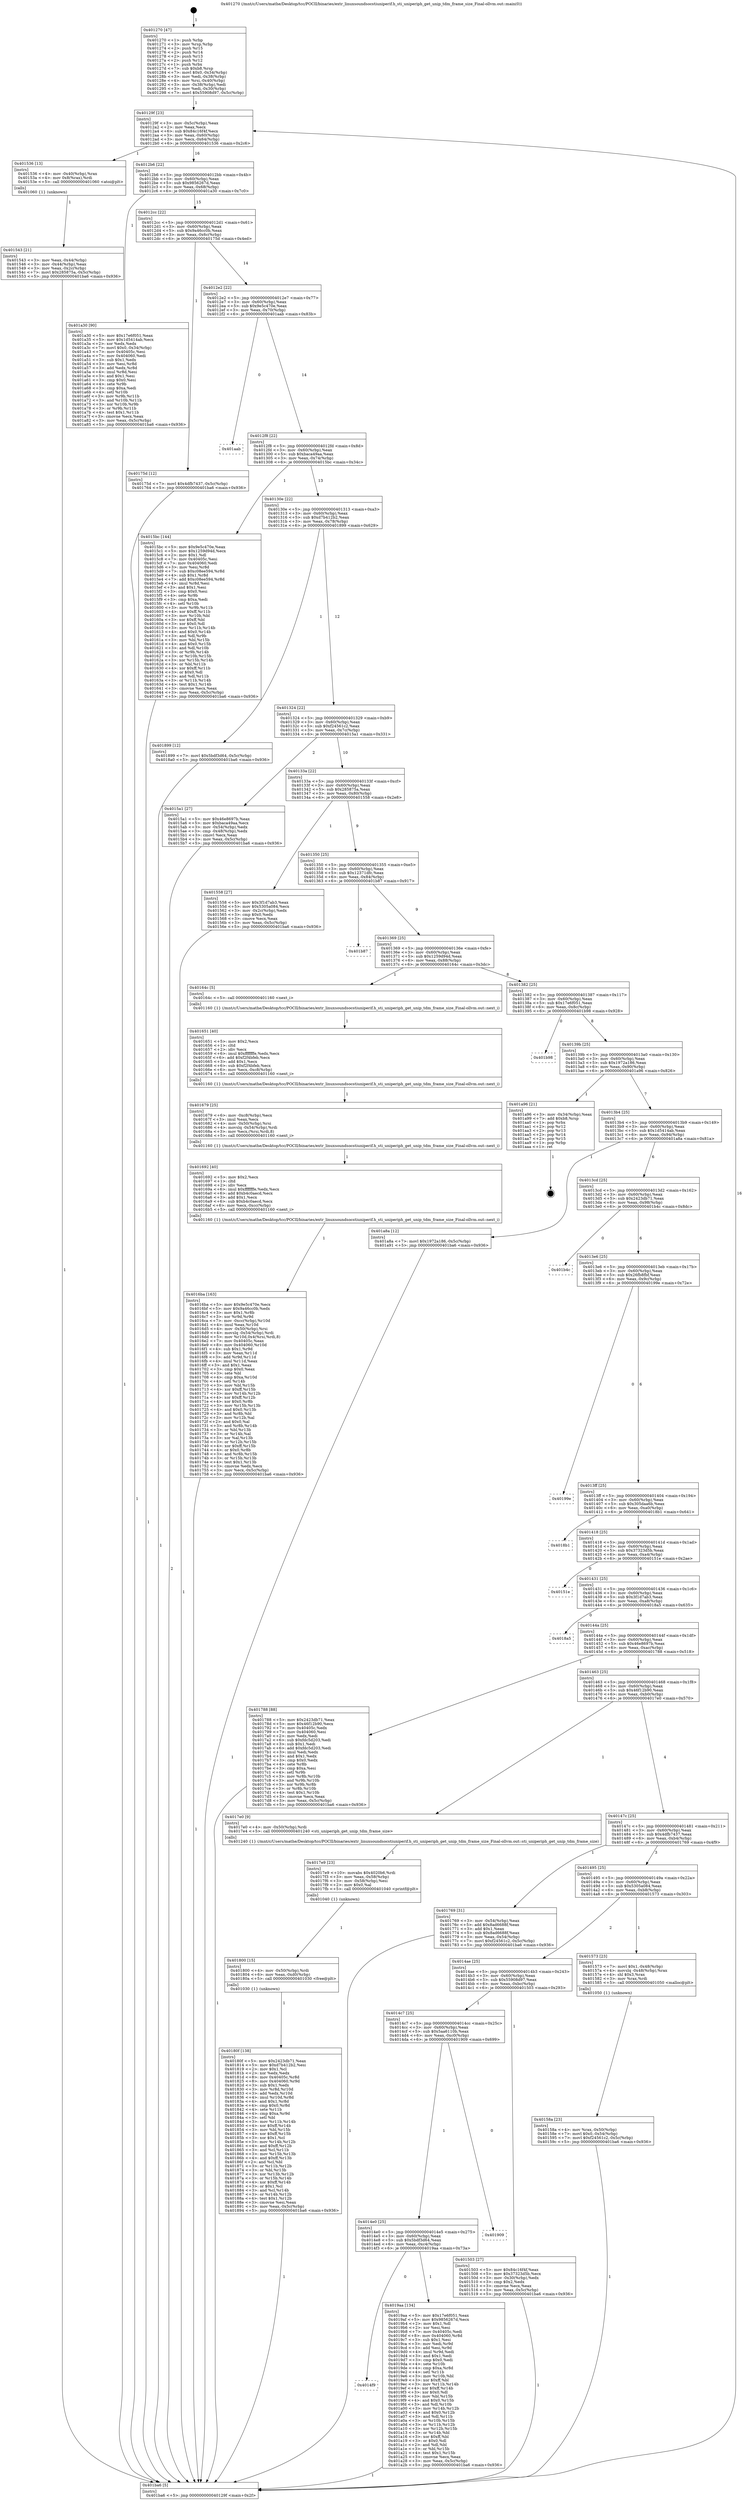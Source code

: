 digraph "0x401270" {
  label = "0x401270 (/mnt/c/Users/mathe/Desktop/tcc/POCII/binaries/extr_linuxsoundsocstiuniperif.h_sti_uniperiph_get_unip_tdm_frame_size_Final-ollvm.out::main(0))"
  labelloc = "t"
  node[shape=record]

  Entry [label="",width=0.3,height=0.3,shape=circle,fillcolor=black,style=filled]
  "0x40129f" [label="{
     0x40129f [23]\l
     | [instrs]\l
     &nbsp;&nbsp;0x40129f \<+3\>: mov -0x5c(%rbp),%eax\l
     &nbsp;&nbsp;0x4012a2 \<+2\>: mov %eax,%ecx\l
     &nbsp;&nbsp;0x4012a4 \<+6\>: sub $0x84c16f4f,%ecx\l
     &nbsp;&nbsp;0x4012aa \<+3\>: mov %eax,-0x60(%rbp)\l
     &nbsp;&nbsp;0x4012ad \<+3\>: mov %ecx,-0x64(%rbp)\l
     &nbsp;&nbsp;0x4012b0 \<+6\>: je 0000000000401536 \<main+0x2c6\>\l
  }"]
  "0x401536" [label="{
     0x401536 [13]\l
     | [instrs]\l
     &nbsp;&nbsp;0x401536 \<+4\>: mov -0x40(%rbp),%rax\l
     &nbsp;&nbsp;0x40153a \<+4\>: mov 0x8(%rax),%rdi\l
     &nbsp;&nbsp;0x40153e \<+5\>: call 0000000000401060 \<atoi@plt\>\l
     | [calls]\l
     &nbsp;&nbsp;0x401060 \{1\} (unknown)\l
  }"]
  "0x4012b6" [label="{
     0x4012b6 [22]\l
     | [instrs]\l
     &nbsp;&nbsp;0x4012b6 \<+5\>: jmp 00000000004012bb \<main+0x4b\>\l
     &nbsp;&nbsp;0x4012bb \<+3\>: mov -0x60(%rbp),%eax\l
     &nbsp;&nbsp;0x4012be \<+5\>: sub $0x9856267d,%eax\l
     &nbsp;&nbsp;0x4012c3 \<+3\>: mov %eax,-0x68(%rbp)\l
     &nbsp;&nbsp;0x4012c6 \<+6\>: je 0000000000401a30 \<main+0x7c0\>\l
  }"]
  Exit [label="",width=0.3,height=0.3,shape=circle,fillcolor=black,style=filled,peripheries=2]
  "0x401a30" [label="{
     0x401a30 [90]\l
     | [instrs]\l
     &nbsp;&nbsp;0x401a30 \<+5\>: mov $0x17e6f051,%eax\l
     &nbsp;&nbsp;0x401a35 \<+5\>: mov $0x1d5414ab,%ecx\l
     &nbsp;&nbsp;0x401a3a \<+2\>: xor %edx,%edx\l
     &nbsp;&nbsp;0x401a3c \<+7\>: movl $0x0,-0x34(%rbp)\l
     &nbsp;&nbsp;0x401a43 \<+7\>: mov 0x40405c,%esi\l
     &nbsp;&nbsp;0x401a4a \<+7\>: mov 0x404060,%edi\l
     &nbsp;&nbsp;0x401a51 \<+3\>: sub $0x1,%edx\l
     &nbsp;&nbsp;0x401a54 \<+3\>: mov %esi,%r8d\l
     &nbsp;&nbsp;0x401a57 \<+3\>: add %edx,%r8d\l
     &nbsp;&nbsp;0x401a5a \<+4\>: imul %r8d,%esi\l
     &nbsp;&nbsp;0x401a5e \<+3\>: and $0x1,%esi\l
     &nbsp;&nbsp;0x401a61 \<+3\>: cmp $0x0,%esi\l
     &nbsp;&nbsp;0x401a64 \<+4\>: sete %r9b\l
     &nbsp;&nbsp;0x401a68 \<+3\>: cmp $0xa,%edi\l
     &nbsp;&nbsp;0x401a6b \<+4\>: setl %r10b\l
     &nbsp;&nbsp;0x401a6f \<+3\>: mov %r9b,%r11b\l
     &nbsp;&nbsp;0x401a72 \<+3\>: and %r10b,%r11b\l
     &nbsp;&nbsp;0x401a75 \<+3\>: xor %r10b,%r9b\l
     &nbsp;&nbsp;0x401a78 \<+3\>: or %r9b,%r11b\l
     &nbsp;&nbsp;0x401a7b \<+4\>: test $0x1,%r11b\l
     &nbsp;&nbsp;0x401a7f \<+3\>: cmovne %ecx,%eax\l
     &nbsp;&nbsp;0x401a82 \<+3\>: mov %eax,-0x5c(%rbp)\l
     &nbsp;&nbsp;0x401a85 \<+5\>: jmp 0000000000401ba6 \<main+0x936\>\l
  }"]
  "0x4012cc" [label="{
     0x4012cc [22]\l
     | [instrs]\l
     &nbsp;&nbsp;0x4012cc \<+5\>: jmp 00000000004012d1 \<main+0x61\>\l
     &nbsp;&nbsp;0x4012d1 \<+3\>: mov -0x60(%rbp),%eax\l
     &nbsp;&nbsp;0x4012d4 \<+5\>: sub $0x9a46cc0b,%eax\l
     &nbsp;&nbsp;0x4012d9 \<+3\>: mov %eax,-0x6c(%rbp)\l
     &nbsp;&nbsp;0x4012dc \<+6\>: je 000000000040175d \<main+0x4ed\>\l
  }"]
  "0x4014f9" [label="{
     0x4014f9\l
  }", style=dashed]
  "0x40175d" [label="{
     0x40175d [12]\l
     | [instrs]\l
     &nbsp;&nbsp;0x40175d \<+7\>: movl $0x4dfb7437,-0x5c(%rbp)\l
     &nbsp;&nbsp;0x401764 \<+5\>: jmp 0000000000401ba6 \<main+0x936\>\l
  }"]
  "0x4012e2" [label="{
     0x4012e2 [22]\l
     | [instrs]\l
     &nbsp;&nbsp;0x4012e2 \<+5\>: jmp 00000000004012e7 \<main+0x77\>\l
     &nbsp;&nbsp;0x4012e7 \<+3\>: mov -0x60(%rbp),%eax\l
     &nbsp;&nbsp;0x4012ea \<+5\>: sub $0x9e5c470e,%eax\l
     &nbsp;&nbsp;0x4012ef \<+3\>: mov %eax,-0x70(%rbp)\l
     &nbsp;&nbsp;0x4012f2 \<+6\>: je 0000000000401aab \<main+0x83b\>\l
  }"]
  "0x4019aa" [label="{
     0x4019aa [134]\l
     | [instrs]\l
     &nbsp;&nbsp;0x4019aa \<+5\>: mov $0x17e6f051,%eax\l
     &nbsp;&nbsp;0x4019af \<+5\>: mov $0x9856267d,%ecx\l
     &nbsp;&nbsp;0x4019b4 \<+2\>: mov $0x1,%dl\l
     &nbsp;&nbsp;0x4019b6 \<+2\>: xor %esi,%esi\l
     &nbsp;&nbsp;0x4019b8 \<+7\>: mov 0x40405c,%edi\l
     &nbsp;&nbsp;0x4019bf \<+8\>: mov 0x404060,%r8d\l
     &nbsp;&nbsp;0x4019c7 \<+3\>: sub $0x1,%esi\l
     &nbsp;&nbsp;0x4019ca \<+3\>: mov %edi,%r9d\l
     &nbsp;&nbsp;0x4019cd \<+3\>: add %esi,%r9d\l
     &nbsp;&nbsp;0x4019d0 \<+4\>: imul %r9d,%edi\l
     &nbsp;&nbsp;0x4019d4 \<+3\>: and $0x1,%edi\l
     &nbsp;&nbsp;0x4019d7 \<+3\>: cmp $0x0,%edi\l
     &nbsp;&nbsp;0x4019da \<+4\>: sete %r10b\l
     &nbsp;&nbsp;0x4019de \<+4\>: cmp $0xa,%r8d\l
     &nbsp;&nbsp;0x4019e2 \<+4\>: setl %r11b\l
     &nbsp;&nbsp;0x4019e6 \<+3\>: mov %r10b,%bl\l
     &nbsp;&nbsp;0x4019e9 \<+3\>: xor $0xff,%bl\l
     &nbsp;&nbsp;0x4019ec \<+3\>: mov %r11b,%r14b\l
     &nbsp;&nbsp;0x4019ef \<+4\>: xor $0xff,%r14b\l
     &nbsp;&nbsp;0x4019f3 \<+3\>: xor $0x0,%dl\l
     &nbsp;&nbsp;0x4019f6 \<+3\>: mov %bl,%r15b\l
     &nbsp;&nbsp;0x4019f9 \<+4\>: and $0x0,%r15b\l
     &nbsp;&nbsp;0x4019fd \<+3\>: and %dl,%r10b\l
     &nbsp;&nbsp;0x401a00 \<+3\>: mov %r14b,%r12b\l
     &nbsp;&nbsp;0x401a03 \<+4\>: and $0x0,%r12b\l
     &nbsp;&nbsp;0x401a07 \<+3\>: and %dl,%r11b\l
     &nbsp;&nbsp;0x401a0a \<+3\>: or %r10b,%r15b\l
     &nbsp;&nbsp;0x401a0d \<+3\>: or %r11b,%r12b\l
     &nbsp;&nbsp;0x401a10 \<+3\>: xor %r12b,%r15b\l
     &nbsp;&nbsp;0x401a13 \<+3\>: or %r14b,%bl\l
     &nbsp;&nbsp;0x401a16 \<+3\>: xor $0xff,%bl\l
     &nbsp;&nbsp;0x401a19 \<+3\>: or $0x0,%dl\l
     &nbsp;&nbsp;0x401a1c \<+2\>: and %dl,%bl\l
     &nbsp;&nbsp;0x401a1e \<+3\>: or %bl,%r15b\l
     &nbsp;&nbsp;0x401a21 \<+4\>: test $0x1,%r15b\l
     &nbsp;&nbsp;0x401a25 \<+3\>: cmovne %ecx,%eax\l
     &nbsp;&nbsp;0x401a28 \<+3\>: mov %eax,-0x5c(%rbp)\l
     &nbsp;&nbsp;0x401a2b \<+5\>: jmp 0000000000401ba6 \<main+0x936\>\l
  }"]
  "0x401aab" [label="{
     0x401aab\l
  }", style=dashed]
  "0x4012f8" [label="{
     0x4012f8 [22]\l
     | [instrs]\l
     &nbsp;&nbsp;0x4012f8 \<+5\>: jmp 00000000004012fd \<main+0x8d\>\l
     &nbsp;&nbsp;0x4012fd \<+3\>: mov -0x60(%rbp),%eax\l
     &nbsp;&nbsp;0x401300 \<+5\>: sub $0xbaca49aa,%eax\l
     &nbsp;&nbsp;0x401305 \<+3\>: mov %eax,-0x74(%rbp)\l
     &nbsp;&nbsp;0x401308 \<+6\>: je 00000000004015bc \<main+0x34c\>\l
  }"]
  "0x4014e0" [label="{
     0x4014e0 [25]\l
     | [instrs]\l
     &nbsp;&nbsp;0x4014e0 \<+5\>: jmp 00000000004014e5 \<main+0x275\>\l
     &nbsp;&nbsp;0x4014e5 \<+3\>: mov -0x60(%rbp),%eax\l
     &nbsp;&nbsp;0x4014e8 \<+5\>: sub $0x5bdf3d64,%eax\l
     &nbsp;&nbsp;0x4014ed \<+6\>: mov %eax,-0xc4(%rbp)\l
     &nbsp;&nbsp;0x4014f3 \<+6\>: je 00000000004019aa \<main+0x73a\>\l
  }"]
  "0x4015bc" [label="{
     0x4015bc [144]\l
     | [instrs]\l
     &nbsp;&nbsp;0x4015bc \<+5\>: mov $0x9e5c470e,%eax\l
     &nbsp;&nbsp;0x4015c1 \<+5\>: mov $0x1259d94d,%ecx\l
     &nbsp;&nbsp;0x4015c6 \<+2\>: mov $0x1,%dl\l
     &nbsp;&nbsp;0x4015c8 \<+7\>: mov 0x40405c,%esi\l
     &nbsp;&nbsp;0x4015cf \<+7\>: mov 0x404060,%edi\l
     &nbsp;&nbsp;0x4015d6 \<+3\>: mov %esi,%r8d\l
     &nbsp;&nbsp;0x4015d9 \<+7\>: sub $0xc08ee594,%r8d\l
     &nbsp;&nbsp;0x4015e0 \<+4\>: sub $0x1,%r8d\l
     &nbsp;&nbsp;0x4015e4 \<+7\>: add $0xc08ee594,%r8d\l
     &nbsp;&nbsp;0x4015eb \<+4\>: imul %r8d,%esi\l
     &nbsp;&nbsp;0x4015ef \<+3\>: and $0x1,%esi\l
     &nbsp;&nbsp;0x4015f2 \<+3\>: cmp $0x0,%esi\l
     &nbsp;&nbsp;0x4015f5 \<+4\>: sete %r9b\l
     &nbsp;&nbsp;0x4015f9 \<+3\>: cmp $0xa,%edi\l
     &nbsp;&nbsp;0x4015fc \<+4\>: setl %r10b\l
     &nbsp;&nbsp;0x401600 \<+3\>: mov %r9b,%r11b\l
     &nbsp;&nbsp;0x401603 \<+4\>: xor $0xff,%r11b\l
     &nbsp;&nbsp;0x401607 \<+3\>: mov %r10b,%bl\l
     &nbsp;&nbsp;0x40160a \<+3\>: xor $0xff,%bl\l
     &nbsp;&nbsp;0x40160d \<+3\>: xor $0x0,%dl\l
     &nbsp;&nbsp;0x401610 \<+3\>: mov %r11b,%r14b\l
     &nbsp;&nbsp;0x401613 \<+4\>: and $0x0,%r14b\l
     &nbsp;&nbsp;0x401617 \<+3\>: and %dl,%r9b\l
     &nbsp;&nbsp;0x40161a \<+3\>: mov %bl,%r15b\l
     &nbsp;&nbsp;0x40161d \<+4\>: and $0x0,%r15b\l
     &nbsp;&nbsp;0x401621 \<+3\>: and %dl,%r10b\l
     &nbsp;&nbsp;0x401624 \<+3\>: or %r9b,%r14b\l
     &nbsp;&nbsp;0x401627 \<+3\>: or %r10b,%r15b\l
     &nbsp;&nbsp;0x40162a \<+3\>: xor %r15b,%r14b\l
     &nbsp;&nbsp;0x40162d \<+3\>: or %bl,%r11b\l
     &nbsp;&nbsp;0x401630 \<+4\>: xor $0xff,%r11b\l
     &nbsp;&nbsp;0x401634 \<+3\>: or $0x0,%dl\l
     &nbsp;&nbsp;0x401637 \<+3\>: and %dl,%r11b\l
     &nbsp;&nbsp;0x40163a \<+3\>: or %r11b,%r14b\l
     &nbsp;&nbsp;0x40163d \<+4\>: test $0x1,%r14b\l
     &nbsp;&nbsp;0x401641 \<+3\>: cmovne %ecx,%eax\l
     &nbsp;&nbsp;0x401644 \<+3\>: mov %eax,-0x5c(%rbp)\l
     &nbsp;&nbsp;0x401647 \<+5\>: jmp 0000000000401ba6 \<main+0x936\>\l
  }"]
  "0x40130e" [label="{
     0x40130e [22]\l
     | [instrs]\l
     &nbsp;&nbsp;0x40130e \<+5\>: jmp 0000000000401313 \<main+0xa3\>\l
     &nbsp;&nbsp;0x401313 \<+3\>: mov -0x60(%rbp),%eax\l
     &nbsp;&nbsp;0x401316 \<+5\>: sub $0xd7b412b2,%eax\l
     &nbsp;&nbsp;0x40131b \<+3\>: mov %eax,-0x78(%rbp)\l
     &nbsp;&nbsp;0x40131e \<+6\>: je 0000000000401899 \<main+0x629\>\l
  }"]
  "0x401909" [label="{
     0x401909\l
  }", style=dashed]
  "0x401899" [label="{
     0x401899 [12]\l
     | [instrs]\l
     &nbsp;&nbsp;0x401899 \<+7\>: movl $0x5bdf3d64,-0x5c(%rbp)\l
     &nbsp;&nbsp;0x4018a0 \<+5\>: jmp 0000000000401ba6 \<main+0x936\>\l
  }"]
  "0x401324" [label="{
     0x401324 [22]\l
     | [instrs]\l
     &nbsp;&nbsp;0x401324 \<+5\>: jmp 0000000000401329 \<main+0xb9\>\l
     &nbsp;&nbsp;0x401329 \<+3\>: mov -0x60(%rbp),%eax\l
     &nbsp;&nbsp;0x40132c \<+5\>: sub $0xf24561c2,%eax\l
     &nbsp;&nbsp;0x401331 \<+3\>: mov %eax,-0x7c(%rbp)\l
     &nbsp;&nbsp;0x401334 \<+6\>: je 00000000004015a1 \<main+0x331\>\l
  }"]
  "0x40180f" [label="{
     0x40180f [138]\l
     | [instrs]\l
     &nbsp;&nbsp;0x40180f \<+5\>: mov $0x2423db71,%eax\l
     &nbsp;&nbsp;0x401814 \<+5\>: mov $0xd7b412b2,%esi\l
     &nbsp;&nbsp;0x401819 \<+2\>: mov $0x1,%cl\l
     &nbsp;&nbsp;0x40181b \<+2\>: xor %edx,%edx\l
     &nbsp;&nbsp;0x40181d \<+8\>: mov 0x40405c,%r8d\l
     &nbsp;&nbsp;0x401825 \<+8\>: mov 0x404060,%r9d\l
     &nbsp;&nbsp;0x40182d \<+3\>: sub $0x1,%edx\l
     &nbsp;&nbsp;0x401830 \<+3\>: mov %r8d,%r10d\l
     &nbsp;&nbsp;0x401833 \<+3\>: add %edx,%r10d\l
     &nbsp;&nbsp;0x401836 \<+4\>: imul %r10d,%r8d\l
     &nbsp;&nbsp;0x40183a \<+4\>: and $0x1,%r8d\l
     &nbsp;&nbsp;0x40183e \<+4\>: cmp $0x0,%r8d\l
     &nbsp;&nbsp;0x401842 \<+4\>: sete %r11b\l
     &nbsp;&nbsp;0x401846 \<+4\>: cmp $0xa,%r9d\l
     &nbsp;&nbsp;0x40184a \<+3\>: setl %bl\l
     &nbsp;&nbsp;0x40184d \<+3\>: mov %r11b,%r14b\l
     &nbsp;&nbsp;0x401850 \<+4\>: xor $0xff,%r14b\l
     &nbsp;&nbsp;0x401854 \<+3\>: mov %bl,%r15b\l
     &nbsp;&nbsp;0x401857 \<+4\>: xor $0xff,%r15b\l
     &nbsp;&nbsp;0x40185b \<+3\>: xor $0x1,%cl\l
     &nbsp;&nbsp;0x40185e \<+3\>: mov %r14b,%r12b\l
     &nbsp;&nbsp;0x401861 \<+4\>: and $0xff,%r12b\l
     &nbsp;&nbsp;0x401865 \<+3\>: and %cl,%r11b\l
     &nbsp;&nbsp;0x401868 \<+3\>: mov %r15b,%r13b\l
     &nbsp;&nbsp;0x40186b \<+4\>: and $0xff,%r13b\l
     &nbsp;&nbsp;0x40186f \<+2\>: and %cl,%bl\l
     &nbsp;&nbsp;0x401871 \<+3\>: or %r11b,%r12b\l
     &nbsp;&nbsp;0x401874 \<+3\>: or %bl,%r13b\l
     &nbsp;&nbsp;0x401877 \<+3\>: xor %r13b,%r12b\l
     &nbsp;&nbsp;0x40187a \<+3\>: or %r15b,%r14b\l
     &nbsp;&nbsp;0x40187d \<+4\>: xor $0xff,%r14b\l
     &nbsp;&nbsp;0x401881 \<+3\>: or $0x1,%cl\l
     &nbsp;&nbsp;0x401884 \<+3\>: and %cl,%r14b\l
     &nbsp;&nbsp;0x401887 \<+3\>: or %r14b,%r12b\l
     &nbsp;&nbsp;0x40188a \<+4\>: test $0x1,%r12b\l
     &nbsp;&nbsp;0x40188e \<+3\>: cmovne %esi,%eax\l
     &nbsp;&nbsp;0x401891 \<+3\>: mov %eax,-0x5c(%rbp)\l
     &nbsp;&nbsp;0x401894 \<+5\>: jmp 0000000000401ba6 \<main+0x936\>\l
  }"]
  "0x4015a1" [label="{
     0x4015a1 [27]\l
     | [instrs]\l
     &nbsp;&nbsp;0x4015a1 \<+5\>: mov $0x46e8697b,%eax\l
     &nbsp;&nbsp;0x4015a6 \<+5\>: mov $0xbaca49aa,%ecx\l
     &nbsp;&nbsp;0x4015ab \<+3\>: mov -0x54(%rbp),%edx\l
     &nbsp;&nbsp;0x4015ae \<+3\>: cmp -0x48(%rbp),%edx\l
     &nbsp;&nbsp;0x4015b1 \<+3\>: cmovl %ecx,%eax\l
     &nbsp;&nbsp;0x4015b4 \<+3\>: mov %eax,-0x5c(%rbp)\l
     &nbsp;&nbsp;0x4015b7 \<+5\>: jmp 0000000000401ba6 \<main+0x936\>\l
  }"]
  "0x40133a" [label="{
     0x40133a [22]\l
     | [instrs]\l
     &nbsp;&nbsp;0x40133a \<+5\>: jmp 000000000040133f \<main+0xcf\>\l
     &nbsp;&nbsp;0x40133f \<+3\>: mov -0x60(%rbp),%eax\l
     &nbsp;&nbsp;0x401342 \<+5\>: sub $0x285875a,%eax\l
     &nbsp;&nbsp;0x401347 \<+3\>: mov %eax,-0x80(%rbp)\l
     &nbsp;&nbsp;0x40134a \<+6\>: je 0000000000401558 \<main+0x2e8\>\l
  }"]
  "0x401800" [label="{
     0x401800 [15]\l
     | [instrs]\l
     &nbsp;&nbsp;0x401800 \<+4\>: mov -0x50(%rbp),%rdi\l
     &nbsp;&nbsp;0x401804 \<+6\>: mov %eax,-0xd0(%rbp)\l
     &nbsp;&nbsp;0x40180a \<+5\>: call 0000000000401030 \<free@plt\>\l
     | [calls]\l
     &nbsp;&nbsp;0x401030 \{1\} (unknown)\l
  }"]
  "0x401558" [label="{
     0x401558 [27]\l
     | [instrs]\l
     &nbsp;&nbsp;0x401558 \<+5\>: mov $0x3f1d7ab3,%eax\l
     &nbsp;&nbsp;0x40155d \<+5\>: mov $0x5305a084,%ecx\l
     &nbsp;&nbsp;0x401562 \<+3\>: mov -0x2c(%rbp),%edx\l
     &nbsp;&nbsp;0x401565 \<+3\>: cmp $0x0,%edx\l
     &nbsp;&nbsp;0x401568 \<+3\>: cmove %ecx,%eax\l
     &nbsp;&nbsp;0x40156b \<+3\>: mov %eax,-0x5c(%rbp)\l
     &nbsp;&nbsp;0x40156e \<+5\>: jmp 0000000000401ba6 \<main+0x936\>\l
  }"]
  "0x401350" [label="{
     0x401350 [25]\l
     | [instrs]\l
     &nbsp;&nbsp;0x401350 \<+5\>: jmp 0000000000401355 \<main+0xe5\>\l
     &nbsp;&nbsp;0x401355 \<+3\>: mov -0x60(%rbp),%eax\l
     &nbsp;&nbsp;0x401358 \<+5\>: sub $0x12371dfc,%eax\l
     &nbsp;&nbsp;0x40135d \<+6\>: mov %eax,-0x84(%rbp)\l
     &nbsp;&nbsp;0x401363 \<+6\>: je 0000000000401b87 \<main+0x917\>\l
  }"]
  "0x4017e9" [label="{
     0x4017e9 [23]\l
     | [instrs]\l
     &nbsp;&nbsp;0x4017e9 \<+10\>: movabs $0x4020b6,%rdi\l
     &nbsp;&nbsp;0x4017f3 \<+3\>: mov %eax,-0x58(%rbp)\l
     &nbsp;&nbsp;0x4017f6 \<+3\>: mov -0x58(%rbp),%esi\l
     &nbsp;&nbsp;0x4017f9 \<+2\>: mov $0x0,%al\l
     &nbsp;&nbsp;0x4017fb \<+5\>: call 0000000000401040 \<printf@plt\>\l
     | [calls]\l
     &nbsp;&nbsp;0x401040 \{1\} (unknown)\l
  }"]
  "0x401b87" [label="{
     0x401b87\l
  }", style=dashed]
  "0x401369" [label="{
     0x401369 [25]\l
     | [instrs]\l
     &nbsp;&nbsp;0x401369 \<+5\>: jmp 000000000040136e \<main+0xfe\>\l
     &nbsp;&nbsp;0x40136e \<+3\>: mov -0x60(%rbp),%eax\l
     &nbsp;&nbsp;0x401371 \<+5\>: sub $0x1259d94d,%eax\l
     &nbsp;&nbsp;0x401376 \<+6\>: mov %eax,-0x88(%rbp)\l
     &nbsp;&nbsp;0x40137c \<+6\>: je 000000000040164c \<main+0x3dc\>\l
  }"]
  "0x4016ba" [label="{
     0x4016ba [163]\l
     | [instrs]\l
     &nbsp;&nbsp;0x4016ba \<+5\>: mov $0x9e5c470e,%ecx\l
     &nbsp;&nbsp;0x4016bf \<+5\>: mov $0x9a46cc0b,%edx\l
     &nbsp;&nbsp;0x4016c4 \<+3\>: mov $0x1,%r8b\l
     &nbsp;&nbsp;0x4016c7 \<+3\>: xor %r9d,%r9d\l
     &nbsp;&nbsp;0x4016ca \<+7\>: mov -0xcc(%rbp),%r10d\l
     &nbsp;&nbsp;0x4016d1 \<+4\>: imul %eax,%r10d\l
     &nbsp;&nbsp;0x4016d5 \<+4\>: mov -0x50(%rbp),%rsi\l
     &nbsp;&nbsp;0x4016d9 \<+4\>: movslq -0x54(%rbp),%rdi\l
     &nbsp;&nbsp;0x4016dd \<+5\>: mov %r10d,0x4(%rsi,%rdi,8)\l
     &nbsp;&nbsp;0x4016e2 \<+7\>: mov 0x40405c,%eax\l
     &nbsp;&nbsp;0x4016e9 \<+8\>: mov 0x404060,%r10d\l
     &nbsp;&nbsp;0x4016f1 \<+4\>: sub $0x1,%r9d\l
     &nbsp;&nbsp;0x4016f5 \<+3\>: mov %eax,%r11d\l
     &nbsp;&nbsp;0x4016f8 \<+3\>: add %r9d,%r11d\l
     &nbsp;&nbsp;0x4016fb \<+4\>: imul %r11d,%eax\l
     &nbsp;&nbsp;0x4016ff \<+3\>: and $0x1,%eax\l
     &nbsp;&nbsp;0x401702 \<+3\>: cmp $0x0,%eax\l
     &nbsp;&nbsp;0x401705 \<+3\>: sete %bl\l
     &nbsp;&nbsp;0x401708 \<+4\>: cmp $0xa,%r10d\l
     &nbsp;&nbsp;0x40170c \<+4\>: setl %r14b\l
     &nbsp;&nbsp;0x401710 \<+3\>: mov %bl,%r15b\l
     &nbsp;&nbsp;0x401713 \<+4\>: xor $0xff,%r15b\l
     &nbsp;&nbsp;0x401717 \<+3\>: mov %r14b,%r12b\l
     &nbsp;&nbsp;0x40171a \<+4\>: xor $0xff,%r12b\l
     &nbsp;&nbsp;0x40171e \<+4\>: xor $0x0,%r8b\l
     &nbsp;&nbsp;0x401722 \<+3\>: mov %r15b,%r13b\l
     &nbsp;&nbsp;0x401725 \<+4\>: and $0x0,%r13b\l
     &nbsp;&nbsp;0x401729 \<+3\>: and %r8b,%bl\l
     &nbsp;&nbsp;0x40172c \<+3\>: mov %r12b,%al\l
     &nbsp;&nbsp;0x40172f \<+2\>: and $0x0,%al\l
     &nbsp;&nbsp;0x401731 \<+3\>: and %r8b,%r14b\l
     &nbsp;&nbsp;0x401734 \<+3\>: or %bl,%r13b\l
     &nbsp;&nbsp;0x401737 \<+3\>: or %r14b,%al\l
     &nbsp;&nbsp;0x40173a \<+3\>: xor %al,%r13b\l
     &nbsp;&nbsp;0x40173d \<+3\>: or %r12b,%r15b\l
     &nbsp;&nbsp;0x401740 \<+4\>: xor $0xff,%r15b\l
     &nbsp;&nbsp;0x401744 \<+4\>: or $0x0,%r8b\l
     &nbsp;&nbsp;0x401748 \<+3\>: and %r8b,%r15b\l
     &nbsp;&nbsp;0x40174b \<+3\>: or %r15b,%r13b\l
     &nbsp;&nbsp;0x40174e \<+4\>: test $0x1,%r13b\l
     &nbsp;&nbsp;0x401752 \<+3\>: cmovne %edx,%ecx\l
     &nbsp;&nbsp;0x401755 \<+3\>: mov %ecx,-0x5c(%rbp)\l
     &nbsp;&nbsp;0x401758 \<+5\>: jmp 0000000000401ba6 \<main+0x936\>\l
  }"]
  "0x40164c" [label="{
     0x40164c [5]\l
     | [instrs]\l
     &nbsp;&nbsp;0x40164c \<+5\>: call 0000000000401160 \<next_i\>\l
     | [calls]\l
     &nbsp;&nbsp;0x401160 \{1\} (/mnt/c/Users/mathe/Desktop/tcc/POCII/binaries/extr_linuxsoundsocstiuniperif.h_sti_uniperiph_get_unip_tdm_frame_size_Final-ollvm.out::next_i)\l
  }"]
  "0x401382" [label="{
     0x401382 [25]\l
     | [instrs]\l
     &nbsp;&nbsp;0x401382 \<+5\>: jmp 0000000000401387 \<main+0x117\>\l
     &nbsp;&nbsp;0x401387 \<+3\>: mov -0x60(%rbp),%eax\l
     &nbsp;&nbsp;0x40138a \<+5\>: sub $0x17e6f051,%eax\l
     &nbsp;&nbsp;0x40138f \<+6\>: mov %eax,-0x8c(%rbp)\l
     &nbsp;&nbsp;0x401395 \<+6\>: je 0000000000401b98 \<main+0x928\>\l
  }"]
  "0x401692" [label="{
     0x401692 [40]\l
     | [instrs]\l
     &nbsp;&nbsp;0x401692 \<+5\>: mov $0x2,%ecx\l
     &nbsp;&nbsp;0x401697 \<+1\>: cltd\l
     &nbsp;&nbsp;0x401698 \<+2\>: idiv %ecx\l
     &nbsp;&nbsp;0x40169a \<+6\>: imul $0xfffffffe,%edx,%ecx\l
     &nbsp;&nbsp;0x4016a0 \<+6\>: add $0xb4c0aecd,%ecx\l
     &nbsp;&nbsp;0x4016a6 \<+3\>: add $0x1,%ecx\l
     &nbsp;&nbsp;0x4016a9 \<+6\>: sub $0xb4c0aecd,%ecx\l
     &nbsp;&nbsp;0x4016af \<+6\>: mov %ecx,-0xcc(%rbp)\l
     &nbsp;&nbsp;0x4016b5 \<+5\>: call 0000000000401160 \<next_i\>\l
     | [calls]\l
     &nbsp;&nbsp;0x401160 \{1\} (/mnt/c/Users/mathe/Desktop/tcc/POCII/binaries/extr_linuxsoundsocstiuniperif.h_sti_uniperiph_get_unip_tdm_frame_size_Final-ollvm.out::next_i)\l
  }"]
  "0x401b98" [label="{
     0x401b98\l
  }", style=dashed]
  "0x40139b" [label="{
     0x40139b [25]\l
     | [instrs]\l
     &nbsp;&nbsp;0x40139b \<+5\>: jmp 00000000004013a0 \<main+0x130\>\l
     &nbsp;&nbsp;0x4013a0 \<+3\>: mov -0x60(%rbp),%eax\l
     &nbsp;&nbsp;0x4013a3 \<+5\>: sub $0x1972a186,%eax\l
     &nbsp;&nbsp;0x4013a8 \<+6\>: mov %eax,-0x90(%rbp)\l
     &nbsp;&nbsp;0x4013ae \<+6\>: je 0000000000401a96 \<main+0x826\>\l
  }"]
  "0x401679" [label="{
     0x401679 [25]\l
     | [instrs]\l
     &nbsp;&nbsp;0x401679 \<+6\>: mov -0xc8(%rbp),%ecx\l
     &nbsp;&nbsp;0x40167f \<+3\>: imul %eax,%ecx\l
     &nbsp;&nbsp;0x401682 \<+4\>: mov -0x50(%rbp),%rsi\l
     &nbsp;&nbsp;0x401686 \<+4\>: movslq -0x54(%rbp),%rdi\l
     &nbsp;&nbsp;0x40168a \<+3\>: mov %ecx,(%rsi,%rdi,8)\l
     &nbsp;&nbsp;0x40168d \<+5\>: call 0000000000401160 \<next_i\>\l
     | [calls]\l
     &nbsp;&nbsp;0x401160 \{1\} (/mnt/c/Users/mathe/Desktop/tcc/POCII/binaries/extr_linuxsoundsocstiuniperif.h_sti_uniperiph_get_unip_tdm_frame_size_Final-ollvm.out::next_i)\l
  }"]
  "0x401a96" [label="{
     0x401a96 [21]\l
     | [instrs]\l
     &nbsp;&nbsp;0x401a96 \<+3\>: mov -0x34(%rbp),%eax\l
     &nbsp;&nbsp;0x401a99 \<+7\>: add $0xb8,%rsp\l
     &nbsp;&nbsp;0x401aa0 \<+1\>: pop %rbx\l
     &nbsp;&nbsp;0x401aa1 \<+2\>: pop %r12\l
     &nbsp;&nbsp;0x401aa3 \<+2\>: pop %r13\l
     &nbsp;&nbsp;0x401aa5 \<+2\>: pop %r14\l
     &nbsp;&nbsp;0x401aa7 \<+2\>: pop %r15\l
     &nbsp;&nbsp;0x401aa9 \<+1\>: pop %rbp\l
     &nbsp;&nbsp;0x401aaa \<+1\>: ret\l
  }"]
  "0x4013b4" [label="{
     0x4013b4 [25]\l
     | [instrs]\l
     &nbsp;&nbsp;0x4013b4 \<+5\>: jmp 00000000004013b9 \<main+0x149\>\l
     &nbsp;&nbsp;0x4013b9 \<+3\>: mov -0x60(%rbp),%eax\l
     &nbsp;&nbsp;0x4013bc \<+5\>: sub $0x1d5414ab,%eax\l
     &nbsp;&nbsp;0x4013c1 \<+6\>: mov %eax,-0x94(%rbp)\l
     &nbsp;&nbsp;0x4013c7 \<+6\>: je 0000000000401a8a \<main+0x81a\>\l
  }"]
  "0x401651" [label="{
     0x401651 [40]\l
     | [instrs]\l
     &nbsp;&nbsp;0x401651 \<+5\>: mov $0x2,%ecx\l
     &nbsp;&nbsp;0x401656 \<+1\>: cltd\l
     &nbsp;&nbsp;0x401657 \<+2\>: idiv %ecx\l
     &nbsp;&nbsp;0x401659 \<+6\>: imul $0xfffffffe,%edx,%ecx\l
     &nbsp;&nbsp;0x40165f \<+6\>: add $0xf2f4bfeb,%ecx\l
     &nbsp;&nbsp;0x401665 \<+3\>: add $0x1,%ecx\l
     &nbsp;&nbsp;0x401668 \<+6\>: sub $0xf2f4bfeb,%ecx\l
     &nbsp;&nbsp;0x40166e \<+6\>: mov %ecx,-0xc8(%rbp)\l
     &nbsp;&nbsp;0x401674 \<+5\>: call 0000000000401160 \<next_i\>\l
     | [calls]\l
     &nbsp;&nbsp;0x401160 \{1\} (/mnt/c/Users/mathe/Desktop/tcc/POCII/binaries/extr_linuxsoundsocstiuniperif.h_sti_uniperiph_get_unip_tdm_frame_size_Final-ollvm.out::next_i)\l
  }"]
  "0x401a8a" [label="{
     0x401a8a [12]\l
     | [instrs]\l
     &nbsp;&nbsp;0x401a8a \<+7\>: movl $0x1972a186,-0x5c(%rbp)\l
     &nbsp;&nbsp;0x401a91 \<+5\>: jmp 0000000000401ba6 \<main+0x936\>\l
  }"]
  "0x4013cd" [label="{
     0x4013cd [25]\l
     | [instrs]\l
     &nbsp;&nbsp;0x4013cd \<+5\>: jmp 00000000004013d2 \<main+0x162\>\l
     &nbsp;&nbsp;0x4013d2 \<+3\>: mov -0x60(%rbp),%eax\l
     &nbsp;&nbsp;0x4013d5 \<+5\>: sub $0x2423db71,%eax\l
     &nbsp;&nbsp;0x4013da \<+6\>: mov %eax,-0x98(%rbp)\l
     &nbsp;&nbsp;0x4013e0 \<+6\>: je 0000000000401b4c \<main+0x8dc\>\l
  }"]
  "0x40158a" [label="{
     0x40158a [23]\l
     | [instrs]\l
     &nbsp;&nbsp;0x40158a \<+4\>: mov %rax,-0x50(%rbp)\l
     &nbsp;&nbsp;0x40158e \<+7\>: movl $0x0,-0x54(%rbp)\l
     &nbsp;&nbsp;0x401595 \<+7\>: movl $0xf24561c2,-0x5c(%rbp)\l
     &nbsp;&nbsp;0x40159c \<+5\>: jmp 0000000000401ba6 \<main+0x936\>\l
  }"]
  "0x401b4c" [label="{
     0x401b4c\l
  }", style=dashed]
  "0x4013e6" [label="{
     0x4013e6 [25]\l
     | [instrs]\l
     &nbsp;&nbsp;0x4013e6 \<+5\>: jmp 00000000004013eb \<main+0x17b\>\l
     &nbsp;&nbsp;0x4013eb \<+3\>: mov -0x60(%rbp),%eax\l
     &nbsp;&nbsp;0x4013ee \<+5\>: sub $0x26fb8fbf,%eax\l
     &nbsp;&nbsp;0x4013f3 \<+6\>: mov %eax,-0x9c(%rbp)\l
     &nbsp;&nbsp;0x4013f9 \<+6\>: je 000000000040199e \<main+0x72e\>\l
  }"]
  "0x401543" [label="{
     0x401543 [21]\l
     | [instrs]\l
     &nbsp;&nbsp;0x401543 \<+3\>: mov %eax,-0x44(%rbp)\l
     &nbsp;&nbsp;0x401546 \<+3\>: mov -0x44(%rbp),%eax\l
     &nbsp;&nbsp;0x401549 \<+3\>: mov %eax,-0x2c(%rbp)\l
     &nbsp;&nbsp;0x40154c \<+7\>: movl $0x285875a,-0x5c(%rbp)\l
     &nbsp;&nbsp;0x401553 \<+5\>: jmp 0000000000401ba6 \<main+0x936\>\l
  }"]
  "0x40199e" [label="{
     0x40199e\l
  }", style=dashed]
  "0x4013ff" [label="{
     0x4013ff [25]\l
     | [instrs]\l
     &nbsp;&nbsp;0x4013ff \<+5\>: jmp 0000000000401404 \<main+0x194\>\l
     &nbsp;&nbsp;0x401404 \<+3\>: mov -0x60(%rbp),%eax\l
     &nbsp;&nbsp;0x401407 \<+5\>: sub $0x305daa6b,%eax\l
     &nbsp;&nbsp;0x40140c \<+6\>: mov %eax,-0xa0(%rbp)\l
     &nbsp;&nbsp;0x401412 \<+6\>: je 00000000004018b1 \<main+0x641\>\l
  }"]
  "0x401270" [label="{
     0x401270 [47]\l
     | [instrs]\l
     &nbsp;&nbsp;0x401270 \<+1\>: push %rbp\l
     &nbsp;&nbsp;0x401271 \<+3\>: mov %rsp,%rbp\l
     &nbsp;&nbsp;0x401274 \<+2\>: push %r15\l
     &nbsp;&nbsp;0x401276 \<+2\>: push %r14\l
     &nbsp;&nbsp;0x401278 \<+2\>: push %r13\l
     &nbsp;&nbsp;0x40127a \<+2\>: push %r12\l
     &nbsp;&nbsp;0x40127c \<+1\>: push %rbx\l
     &nbsp;&nbsp;0x40127d \<+7\>: sub $0xb8,%rsp\l
     &nbsp;&nbsp;0x401284 \<+7\>: movl $0x0,-0x34(%rbp)\l
     &nbsp;&nbsp;0x40128b \<+3\>: mov %edi,-0x38(%rbp)\l
     &nbsp;&nbsp;0x40128e \<+4\>: mov %rsi,-0x40(%rbp)\l
     &nbsp;&nbsp;0x401292 \<+3\>: mov -0x38(%rbp),%edi\l
     &nbsp;&nbsp;0x401295 \<+3\>: mov %edi,-0x30(%rbp)\l
     &nbsp;&nbsp;0x401298 \<+7\>: movl $0x55908d97,-0x5c(%rbp)\l
  }"]
  "0x4018b1" [label="{
     0x4018b1\l
  }", style=dashed]
  "0x401418" [label="{
     0x401418 [25]\l
     | [instrs]\l
     &nbsp;&nbsp;0x401418 \<+5\>: jmp 000000000040141d \<main+0x1ad\>\l
     &nbsp;&nbsp;0x40141d \<+3\>: mov -0x60(%rbp),%eax\l
     &nbsp;&nbsp;0x401420 \<+5\>: sub $0x37323d5b,%eax\l
     &nbsp;&nbsp;0x401425 \<+6\>: mov %eax,-0xa4(%rbp)\l
     &nbsp;&nbsp;0x40142b \<+6\>: je 000000000040151e \<main+0x2ae\>\l
  }"]
  "0x401ba6" [label="{
     0x401ba6 [5]\l
     | [instrs]\l
     &nbsp;&nbsp;0x401ba6 \<+5\>: jmp 000000000040129f \<main+0x2f\>\l
  }"]
  "0x40151e" [label="{
     0x40151e\l
  }", style=dashed]
  "0x401431" [label="{
     0x401431 [25]\l
     | [instrs]\l
     &nbsp;&nbsp;0x401431 \<+5\>: jmp 0000000000401436 \<main+0x1c6\>\l
     &nbsp;&nbsp;0x401436 \<+3\>: mov -0x60(%rbp),%eax\l
     &nbsp;&nbsp;0x401439 \<+5\>: sub $0x3f1d7ab3,%eax\l
     &nbsp;&nbsp;0x40143e \<+6\>: mov %eax,-0xa8(%rbp)\l
     &nbsp;&nbsp;0x401444 \<+6\>: je 00000000004018a5 \<main+0x635\>\l
  }"]
  "0x4014c7" [label="{
     0x4014c7 [25]\l
     | [instrs]\l
     &nbsp;&nbsp;0x4014c7 \<+5\>: jmp 00000000004014cc \<main+0x25c\>\l
     &nbsp;&nbsp;0x4014cc \<+3\>: mov -0x60(%rbp),%eax\l
     &nbsp;&nbsp;0x4014cf \<+5\>: sub $0x5aa6110b,%eax\l
     &nbsp;&nbsp;0x4014d4 \<+6\>: mov %eax,-0xc0(%rbp)\l
     &nbsp;&nbsp;0x4014da \<+6\>: je 0000000000401909 \<main+0x699\>\l
  }"]
  "0x4018a5" [label="{
     0x4018a5\l
  }", style=dashed]
  "0x40144a" [label="{
     0x40144a [25]\l
     | [instrs]\l
     &nbsp;&nbsp;0x40144a \<+5\>: jmp 000000000040144f \<main+0x1df\>\l
     &nbsp;&nbsp;0x40144f \<+3\>: mov -0x60(%rbp),%eax\l
     &nbsp;&nbsp;0x401452 \<+5\>: sub $0x46e8697b,%eax\l
     &nbsp;&nbsp;0x401457 \<+6\>: mov %eax,-0xac(%rbp)\l
     &nbsp;&nbsp;0x40145d \<+6\>: je 0000000000401788 \<main+0x518\>\l
  }"]
  "0x401503" [label="{
     0x401503 [27]\l
     | [instrs]\l
     &nbsp;&nbsp;0x401503 \<+5\>: mov $0x84c16f4f,%eax\l
     &nbsp;&nbsp;0x401508 \<+5\>: mov $0x37323d5b,%ecx\l
     &nbsp;&nbsp;0x40150d \<+3\>: mov -0x30(%rbp),%edx\l
     &nbsp;&nbsp;0x401510 \<+3\>: cmp $0x2,%edx\l
     &nbsp;&nbsp;0x401513 \<+3\>: cmovne %ecx,%eax\l
     &nbsp;&nbsp;0x401516 \<+3\>: mov %eax,-0x5c(%rbp)\l
     &nbsp;&nbsp;0x401519 \<+5\>: jmp 0000000000401ba6 \<main+0x936\>\l
  }"]
  "0x401788" [label="{
     0x401788 [88]\l
     | [instrs]\l
     &nbsp;&nbsp;0x401788 \<+5\>: mov $0x2423db71,%eax\l
     &nbsp;&nbsp;0x40178d \<+5\>: mov $0x46f12b90,%ecx\l
     &nbsp;&nbsp;0x401792 \<+7\>: mov 0x40405c,%edx\l
     &nbsp;&nbsp;0x401799 \<+7\>: mov 0x404060,%esi\l
     &nbsp;&nbsp;0x4017a0 \<+2\>: mov %edx,%edi\l
     &nbsp;&nbsp;0x4017a2 \<+6\>: sub $0xfdc5d203,%edi\l
     &nbsp;&nbsp;0x4017a8 \<+3\>: sub $0x1,%edi\l
     &nbsp;&nbsp;0x4017ab \<+6\>: add $0xfdc5d203,%edi\l
     &nbsp;&nbsp;0x4017b1 \<+3\>: imul %edi,%edx\l
     &nbsp;&nbsp;0x4017b4 \<+3\>: and $0x1,%edx\l
     &nbsp;&nbsp;0x4017b7 \<+3\>: cmp $0x0,%edx\l
     &nbsp;&nbsp;0x4017ba \<+4\>: sete %r8b\l
     &nbsp;&nbsp;0x4017be \<+3\>: cmp $0xa,%esi\l
     &nbsp;&nbsp;0x4017c1 \<+4\>: setl %r9b\l
     &nbsp;&nbsp;0x4017c5 \<+3\>: mov %r8b,%r10b\l
     &nbsp;&nbsp;0x4017c8 \<+3\>: and %r9b,%r10b\l
     &nbsp;&nbsp;0x4017cb \<+3\>: xor %r9b,%r8b\l
     &nbsp;&nbsp;0x4017ce \<+3\>: or %r8b,%r10b\l
     &nbsp;&nbsp;0x4017d1 \<+4\>: test $0x1,%r10b\l
     &nbsp;&nbsp;0x4017d5 \<+3\>: cmovne %ecx,%eax\l
     &nbsp;&nbsp;0x4017d8 \<+3\>: mov %eax,-0x5c(%rbp)\l
     &nbsp;&nbsp;0x4017db \<+5\>: jmp 0000000000401ba6 \<main+0x936\>\l
  }"]
  "0x401463" [label="{
     0x401463 [25]\l
     | [instrs]\l
     &nbsp;&nbsp;0x401463 \<+5\>: jmp 0000000000401468 \<main+0x1f8\>\l
     &nbsp;&nbsp;0x401468 \<+3\>: mov -0x60(%rbp),%eax\l
     &nbsp;&nbsp;0x40146b \<+5\>: sub $0x46f12b90,%eax\l
     &nbsp;&nbsp;0x401470 \<+6\>: mov %eax,-0xb0(%rbp)\l
     &nbsp;&nbsp;0x401476 \<+6\>: je 00000000004017e0 \<main+0x570\>\l
  }"]
  "0x4014ae" [label="{
     0x4014ae [25]\l
     | [instrs]\l
     &nbsp;&nbsp;0x4014ae \<+5\>: jmp 00000000004014b3 \<main+0x243\>\l
     &nbsp;&nbsp;0x4014b3 \<+3\>: mov -0x60(%rbp),%eax\l
     &nbsp;&nbsp;0x4014b6 \<+5\>: sub $0x55908d97,%eax\l
     &nbsp;&nbsp;0x4014bb \<+6\>: mov %eax,-0xbc(%rbp)\l
     &nbsp;&nbsp;0x4014c1 \<+6\>: je 0000000000401503 \<main+0x293\>\l
  }"]
  "0x4017e0" [label="{
     0x4017e0 [9]\l
     | [instrs]\l
     &nbsp;&nbsp;0x4017e0 \<+4\>: mov -0x50(%rbp),%rdi\l
     &nbsp;&nbsp;0x4017e4 \<+5\>: call 0000000000401240 \<sti_uniperiph_get_unip_tdm_frame_size\>\l
     | [calls]\l
     &nbsp;&nbsp;0x401240 \{1\} (/mnt/c/Users/mathe/Desktop/tcc/POCII/binaries/extr_linuxsoundsocstiuniperif.h_sti_uniperiph_get_unip_tdm_frame_size_Final-ollvm.out::sti_uniperiph_get_unip_tdm_frame_size)\l
  }"]
  "0x40147c" [label="{
     0x40147c [25]\l
     | [instrs]\l
     &nbsp;&nbsp;0x40147c \<+5\>: jmp 0000000000401481 \<main+0x211\>\l
     &nbsp;&nbsp;0x401481 \<+3\>: mov -0x60(%rbp),%eax\l
     &nbsp;&nbsp;0x401484 \<+5\>: sub $0x4dfb7437,%eax\l
     &nbsp;&nbsp;0x401489 \<+6\>: mov %eax,-0xb4(%rbp)\l
     &nbsp;&nbsp;0x40148f \<+6\>: je 0000000000401769 \<main+0x4f9\>\l
  }"]
  "0x401573" [label="{
     0x401573 [23]\l
     | [instrs]\l
     &nbsp;&nbsp;0x401573 \<+7\>: movl $0x1,-0x48(%rbp)\l
     &nbsp;&nbsp;0x40157a \<+4\>: movslq -0x48(%rbp),%rax\l
     &nbsp;&nbsp;0x40157e \<+4\>: shl $0x3,%rax\l
     &nbsp;&nbsp;0x401582 \<+3\>: mov %rax,%rdi\l
     &nbsp;&nbsp;0x401585 \<+5\>: call 0000000000401050 \<malloc@plt\>\l
     | [calls]\l
     &nbsp;&nbsp;0x401050 \{1\} (unknown)\l
  }"]
  "0x401769" [label="{
     0x401769 [31]\l
     | [instrs]\l
     &nbsp;&nbsp;0x401769 \<+3\>: mov -0x54(%rbp),%eax\l
     &nbsp;&nbsp;0x40176c \<+5\>: add $0x8ad6688f,%eax\l
     &nbsp;&nbsp;0x401771 \<+3\>: add $0x1,%eax\l
     &nbsp;&nbsp;0x401774 \<+5\>: sub $0x8ad6688f,%eax\l
     &nbsp;&nbsp;0x401779 \<+3\>: mov %eax,-0x54(%rbp)\l
     &nbsp;&nbsp;0x40177c \<+7\>: movl $0xf24561c2,-0x5c(%rbp)\l
     &nbsp;&nbsp;0x401783 \<+5\>: jmp 0000000000401ba6 \<main+0x936\>\l
  }"]
  "0x401495" [label="{
     0x401495 [25]\l
     | [instrs]\l
     &nbsp;&nbsp;0x401495 \<+5\>: jmp 000000000040149a \<main+0x22a\>\l
     &nbsp;&nbsp;0x40149a \<+3\>: mov -0x60(%rbp),%eax\l
     &nbsp;&nbsp;0x40149d \<+5\>: sub $0x5305a084,%eax\l
     &nbsp;&nbsp;0x4014a2 \<+6\>: mov %eax,-0xb8(%rbp)\l
     &nbsp;&nbsp;0x4014a8 \<+6\>: je 0000000000401573 \<main+0x303\>\l
  }"]
  Entry -> "0x401270" [label=" 1"]
  "0x40129f" -> "0x401536" [label=" 1"]
  "0x40129f" -> "0x4012b6" [label=" 16"]
  "0x401a96" -> Exit [label=" 1"]
  "0x4012b6" -> "0x401a30" [label=" 1"]
  "0x4012b6" -> "0x4012cc" [label=" 15"]
  "0x401a8a" -> "0x401ba6" [label=" 1"]
  "0x4012cc" -> "0x40175d" [label=" 1"]
  "0x4012cc" -> "0x4012e2" [label=" 14"]
  "0x401a30" -> "0x401ba6" [label=" 1"]
  "0x4012e2" -> "0x401aab" [label=" 0"]
  "0x4012e2" -> "0x4012f8" [label=" 14"]
  "0x4019aa" -> "0x401ba6" [label=" 1"]
  "0x4012f8" -> "0x4015bc" [label=" 1"]
  "0x4012f8" -> "0x40130e" [label=" 13"]
  "0x4014e0" -> "0x4019aa" [label=" 1"]
  "0x40130e" -> "0x401899" [label=" 1"]
  "0x40130e" -> "0x401324" [label=" 12"]
  "0x4014e0" -> "0x4014f9" [label=" 0"]
  "0x401324" -> "0x4015a1" [label=" 2"]
  "0x401324" -> "0x40133a" [label=" 10"]
  "0x4014c7" -> "0x401909" [label=" 0"]
  "0x40133a" -> "0x401558" [label=" 1"]
  "0x40133a" -> "0x401350" [label=" 9"]
  "0x4014c7" -> "0x4014e0" [label=" 1"]
  "0x401350" -> "0x401b87" [label=" 0"]
  "0x401350" -> "0x401369" [label=" 9"]
  "0x401899" -> "0x401ba6" [label=" 1"]
  "0x401369" -> "0x40164c" [label=" 1"]
  "0x401369" -> "0x401382" [label=" 8"]
  "0x40180f" -> "0x401ba6" [label=" 1"]
  "0x401382" -> "0x401b98" [label=" 0"]
  "0x401382" -> "0x40139b" [label=" 8"]
  "0x401800" -> "0x40180f" [label=" 1"]
  "0x40139b" -> "0x401a96" [label=" 1"]
  "0x40139b" -> "0x4013b4" [label=" 7"]
  "0x4017e9" -> "0x401800" [label=" 1"]
  "0x4013b4" -> "0x401a8a" [label=" 1"]
  "0x4013b4" -> "0x4013cd" [label=" 6"]
  "0x4017e0" -> "0x4017e9" [label=" 1"]
  "0x4013cd" -> "0x401b4c" [label=" 0"]
  "0x4013cd" -> "0x4013e6" [label=" 6"]
  "0x401788" -> "0x401ba6" [label=" 1"]
  "0x4013e6" -> "0x40199e" [label=" 0"]
  "0x4013e6" -> "0x4013ff" [label=" 6"]
  "0x401769" -> "0x401ba6" [label=" 1"]
  "0x4013ff" -> "0x4018b1" [label=" 0"]
  "0x4013ff" -> "0x401418" [label=" 6"]
  "0x40175d" -> "0x401ba6" [label=" 1"]
  "0x401418" -> "0x40151e" [label=" 0"]
  "0x401418" -> "0x401431" [label=" 6"]
  "0x4016ba" -> "0x401ba6" [label=" 1"]
  "0x401431" -> "0x4018a5" [label=" 0"]
  "0x401431" -> "0x40144a" [label=" 6"]
  "0x401692" -> "0x4016ba" [label=" 1"]
  "0x40144a" -> "0x401788" [label=" 1"]
  "0x40144a" -> "0x401463" [label=" 5"]
  "0x401679" -> "0x401692" [label=" 1"]
  "0x401463" -> "0x4017e0" [label=" 1"]
  "0x401463" -> "0x40147c" [label=" 4"]
  "0x40164c" -> "0x401651" [label=" 1"]
  "0x40147c" -> "0x401769" [label=" 1"]
  "0x40147c" -> "0x401495" [label=" 3"]
  "0x4015bc" -> "0x401ba6" [label=" 1"]
  "0x401495" -> "0x401573" [label=" 1"]
  "0x401495" -> "0x4014ae" [label=" 2"]
  "0x401651" -> "0x401679" [label=" 1"]
  "0x4014ae" -> "0x401503" [label=" 1"]
  "0x4014ae" -> "0x4014c7" [label=" 1"]
  "0x401503" -> "0x401ba6" [label=" 1"]
  "0x401270" -> "0x40129f" [label=" 1"]
  "0x401ba6" -> "0x40129f" [label=" 16"]
  "0x401536" -> "0x401543" [label=" 1"]
  "0x401543" -> "0x401ba6" [label=" 1"]
  "0x401558" -> "0x401ba6" [label=" 1"]
  "0x401573" -> "0x40158a" [label=" 1"]
  "0x40158a" -> "0x401ba6" [label=" 1"]
  "0x4015a1" -> "0x401ba6" [label=" 2"]
}
